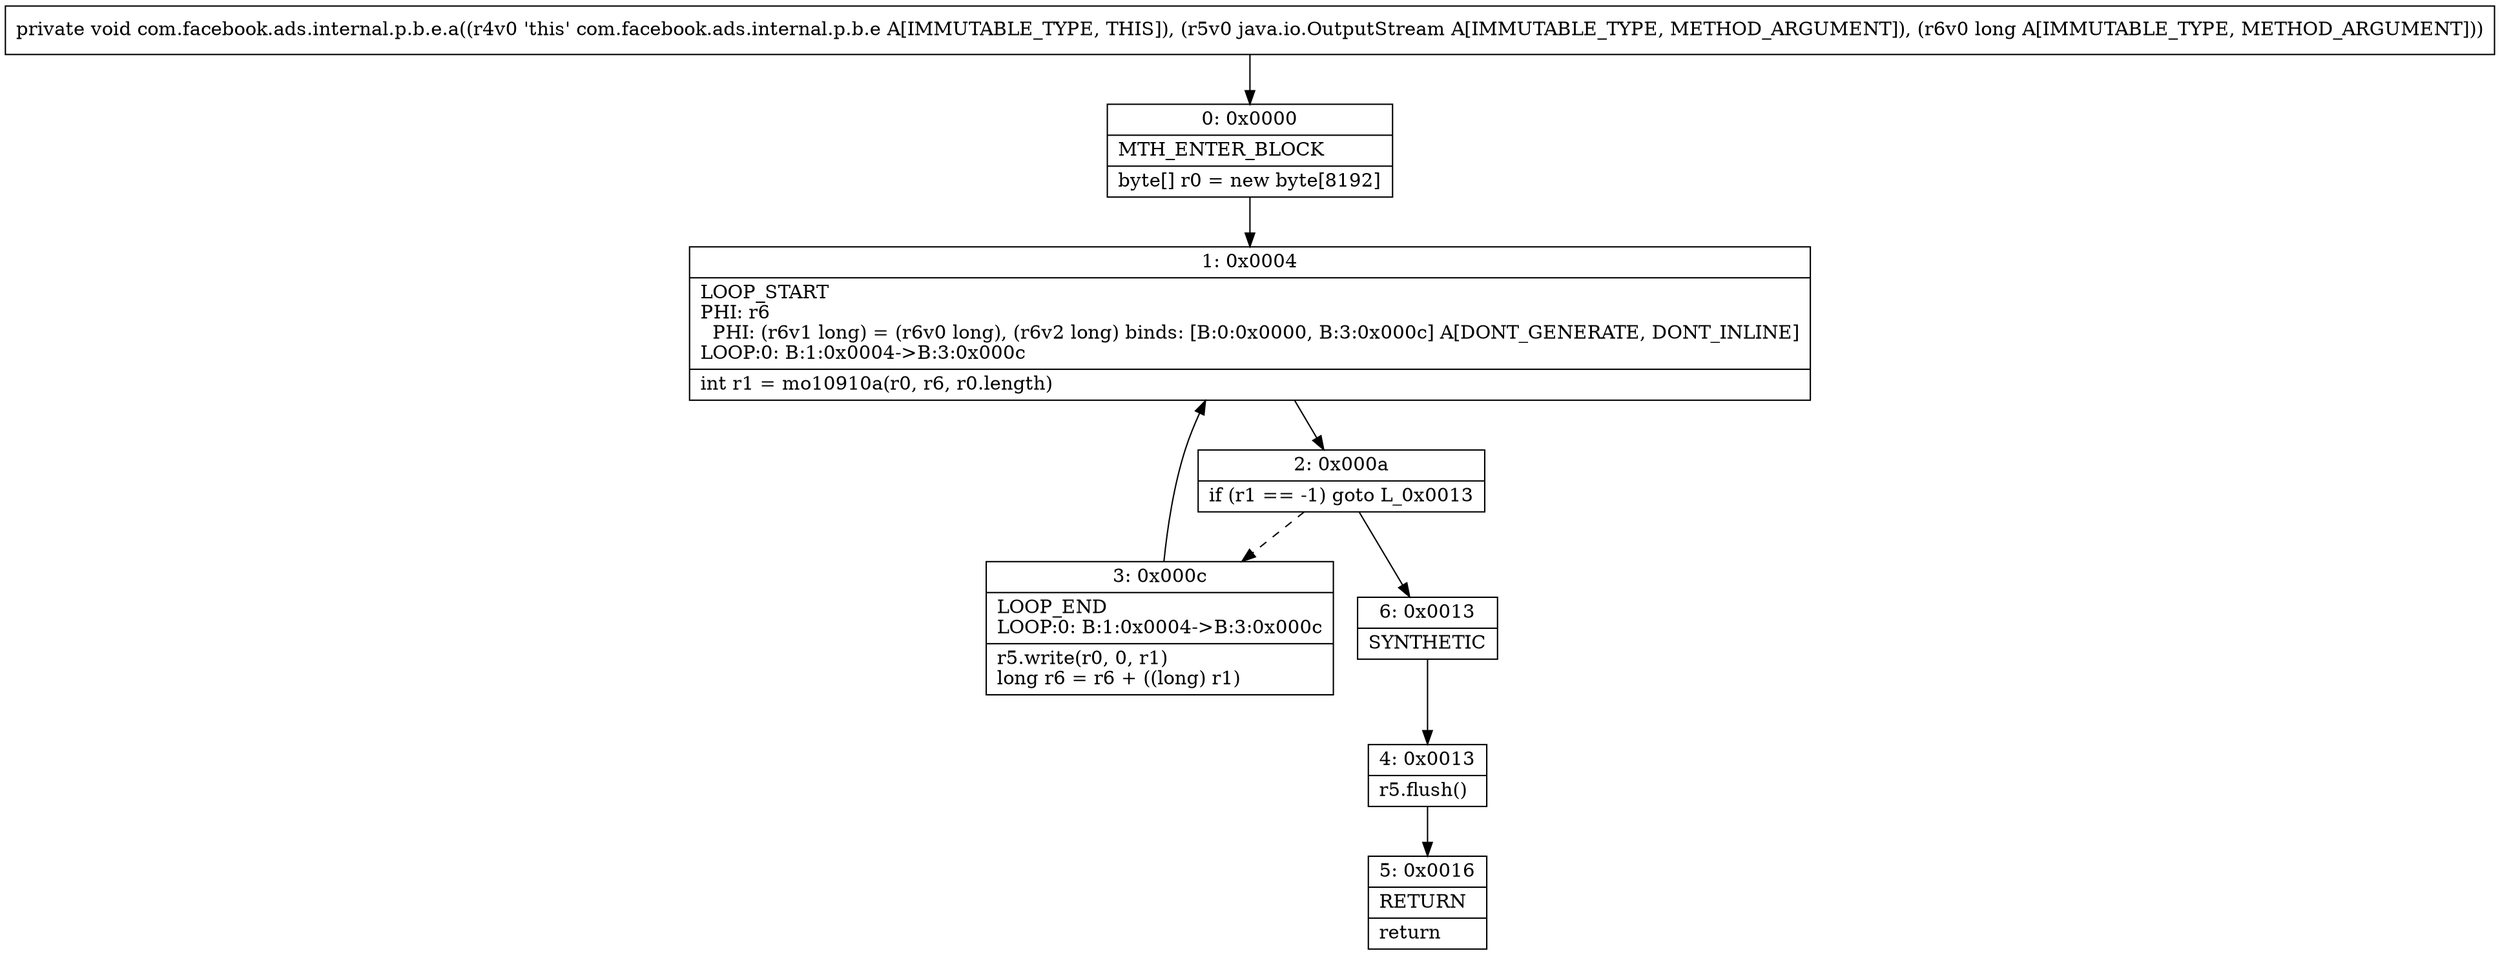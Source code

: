 digraph "CFG forcom.facebook.ads.internal.p.b.e.a(Ljava\/io\/OutputStream;J)V" {
Node_0 [shape=record,label="{0\:\ 0x0000|MTH_ENTER_BLOCK\l|byte[] r0 = new byte[8192]\l}"];
Node_1 [shape=record,label="{1\:\ 0x0004|LOOP_START\lPHI: r6 \l  PHI: (r6v1 long) = (r6v0 long), (r6v2 long) binds: [B:0:0x0000, B:3:0x000c] A[DONT_GENERATE, DONT_INLINE]\lLOOP:0: B:1:0x0004\-\>B:3:0x000c\l|int r1 = mo10910a(r0, r6, r0.length)\l}"];
Node_2 [shape=record,label="{2\:\ 0x000a|if (r1 == \-1) goto L_0x0013\l}"];
Node_3 [shape=record,label="{3\:\ 0x000c|LOOP_END\lLOOP:0: B:1:0x0004\-\>B:3:0x000c\l|r5.write(r0, 0, r1)\llong r6 = r6 + ((long) r1)\l}"];
Node_4 [shape=record,label="{4\:\ 0x0013|r5.flush()\l}"];
Node_5 [shape=record,label="{5\:\ 0x0016|RETURN\l|return\l}"];
Node_6 [shape=record,label="{6\:\ 0x0013|SYNTHETIC\l}"];
MethodNode[shape=record,label="{private void com.facebook.ads.internal.p.b.e.a((r4v0 'this' com.facebook.ads.internal.p.b.e A[IMMUTABLE_TYPE, THIS]), (r5v0 java.io.OutputStream A[IMMUTABLE_TYPE, METHOD_ARGUMENT]), (r6v0 long A[IMMUTABLE_TYPE, METHOD_ARGUMENT])) }"];
MethodNode -> Node_0;
Node_0 -> Node_1;
Node_1 -> Node_2;
Node_2 -> Node_3[style=dashed];
Node_2 -> Node_6;
Node_3 -> Node_1;
Node_4 -> Node_5;
Node_6 -> Node_4;
}

